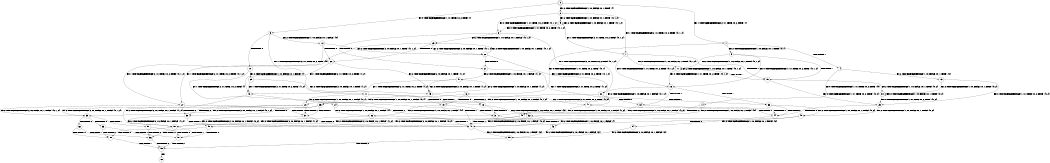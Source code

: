 digraph BCG {
size = "7, 10.5";
center = TRUE;
node [shape = circle];
0 [peripheries = 2];
0 -> 1 [label = "EX !1 !ATOMIC_EXCH_BRANCH (2, +1, TRUE, +0, 2, TRUE) !{}"];
0 -> 2 [label = "EX !2 !ATOMIC_EXCH_BRANCH (1, +0, FALSE, +0, 1, TRUE) !{}"];
0 -> 3 [label = "EX !0 !ATOMIC_EXCH_BRANCH (1, +1, TRUE, +0, 2, TRUE) !{}"];
1 -> 4 [label = "TERMINATE !1"];
1 -> 5 [label = "EX !2 !ATOMIC_EXCH_BRANCH (1, +0, FALSE, +0, 1, TRUE) !{0, 1}"];
1 -> 6 [label = "EX !0 !ATOMIC_EXCH_BRANCH (1, +1, TRUE, +0, 2, TRUE) !{0, 1}"];
2 -> 7 [label = "EX !1 !ATOMIC_EXCH_BRANCH (2, +1, TRUE, +0, 2, TRUE) !{0, 1, 2}"];
2 -> 8 [label = "EX !0 !ATOMIC_EXCH_BRANCH (1, +1, TRUE, +0, 2, TRUE) !{0, 1, 2}"];
2 -> 9 [label = "EX !2 !ATOMIC_EXCH_BRANCH (1, +0, FALSE, +0, 1, TRUE) !{0, 1, 2}"];
3 -> 10 [label = "TERMINATE !0"];
3 -> 11 [label = "EX !1 !ATOMIC_EXCH_BRANCH (2, +1, TRUE, +0, 2, TRUE) !{0}"];
3 -> 12 [label = "EX !2 !ATOMIC_EXCH_BRANCH (1, +0, FALSE, +0, 1, FALSE) !{0}"];
4 -> 13 [label = "EX !2 !ATOMIC_EXCH_BRANCH (1, +0, FALSE, +0, 1, TRUE) !{0}"];
4 -> 14 [label = "EX !0 !ATOMIC_EXCH_BRANCH (1, +1, TRUE, +0, 2, TRUE) !{0}"];
5 -> 15 [label = "TERMINATE !1"];
5 -> 16 [label = "EX !0 !ATOMIC_EXCH_BRANCH (1, +1, TRUE, +0, 2, TRUE) !{0, 1, 2}"];
5 -> 17 [label = "EX !2 !ATOMIC_EXCH_BRANCH (1, +0, FALSE, +0, 1, TRUE) !{0, 1, 2}"];
6 -> 18 [label = "TERMINATE !1"];
6 -> 19 [label = "TERMINATE !0"];
6 -> 20 [label = "EX !2 !ATOMIC_EXCH_BRANCH (1, +0, FALSE, +0, 1, FALSE) !{0, 1}"];
7 -> 15 [label = "TERMINATE !1"];
7 -> 16 [label = "EX !0 !ATOMIC_EXCH_BRANCH (1, +1, TRUE, +0, 2, TRUE) !{0, 1, 2}"];
7 -> 17 [label = "EX !2 !ATOMIC_EXCH_BRANCH (1, +0, FALSE, +0, 1, TRUE) !{0, 1, 2}"];
8 -> 21 [label = "TERMINATE !0"];
8 -> 22 [label = "EX !1 !ATOMIC_EXCH_BRANCH (2, +1, TRUE, +0, 2, TRUE) !{0, 1, 2}"];
8 -> 23 [label = "EX !2 !ATOMIC_EXCH_BRANCH (1, +0, FALSE, +0, 1, FALSE) !{0, 1, 2}"];
9 -> 7 [label = "EX !1 !ATOMIC_EXCH_BRANCH (2, +1, TRUE, +0, 2, TRUE) !{0, 1, 2}"];
9 -> 8 [label = "EX !0 !ATOMIC_EXCH_BRANCH (1, +1, TRUE, +0, 2, TRUE) !{0, 1, 2}"];
9 -> 9 [label = "EX !2 !ATOMIC_EXCH_BRANCH (1, +0, FALSE, +0, 1, TRUE) !{0, 1, 2}"];
10 -> 24 [label = "EX !1 !ATOMIC_EXCH_BRANCH (2, +1, TRUE, +0, 2, TRUE) !{}"];
10 -> 25 [label = "EX !2 !ATOMIC_EXCH_BRANCH (1, +0, FALSE, +0, 1, FALSE) !{}"];
11 -> 18 [label = "TERMINATE !1"];
11 -> 19 [label = "TERMINATE !0"];
11 -> 20 [label = "EX !2 !ATOMIC_EXCH_BRANCH (1, +0, FALSE, +0, 1, FALSE) !{0, 1}"];
12 -> 26 [label = "TERMINATE !0"];
12 -> 27 [label = "EX !1 !ATOMIC_EXCH_BRANCH (2, +1, TRUE, +0, 2, TRUE) !{0, 1, 2}"];
12 -> 28 [label = "EX !2 !ATOMIC_EXCH_BRANCH (2, +0, FALSE, +0, 1, TRUE) !{0, 1, 2}"];
13 -> 29 [label = "EX !0 !ATOMIC_EXCH_BRANCH (1, +1, TRUE, +0, 2, TRUE) !{0, 2}"];
13 -> 30 [label = "EX !2 !ATOMIC_EXCH_BRANCH (1, +0, FALSE, +0, 1, TRUE) !{0, 2}"];
14 -> 31 [label = "TERMINATE !0"];
14 -> 32 [label = "EX !2 !ATOMIC_EXCH_BRANCH (1, +0, FALSE, +0, 1, FALSE) !{0}"];
15 -> 29 [label = "EX !0 !ATOMIC_EXCH_BRANCH (1, +1, TRUE, +0, 2, TRUE) !{0, 2}"];
15 -> 30 [label = "EX !2 !ATOMIC_EXCH_BRANCH (1, +0, FALSE, +0, 1, TRUE) !{0, 2}"];
16 -> 33 [label = "TERMINATE !1"];
16 -> 34 [label = "TERMINATE !0"];
16 -> 35 [label = "EX !2 !ATOMIC_EXCH_BRANCH (1, +0, FALSE, +0, 1, FALSE) !{0, 1, 2}"];
17 -> 15 [label = "TERMINATE !1"];
17 -> 16 [label = "EX !0 !ATOMIC_EXCH_BRANCH (1, +1, TRUE, +0, 2, TRUE) !{0, 1, 2}"];
17 -> 17 [label = "EX !2 !ATOMIC_EXCH_BRANCH (1, +0, FALSE, +0, 1, TRUE) !{0, 1, 2}"];
18 -> 31 [label = "TERMINATE !0"];
18 -> 32 [label = "EX !2 !ATOMIC_EXCH_BRANCH (1, +0, FALSE, +0, 1, FALSE) !{0}"];
19 -> 31 [label = "TERMINATE !1"];
19 -> 36 [label = "EX !2 !ATOMIC_EXCH_BRANCH (1, +0, FALSE, +0, 1, FALSE) !{1}"];
20 -> 37 [label = "TERMINATE !1"];
20 -> 38 [label = "TERMINATE !0"];
20 -> 39 [label = "EX !2 !ATOMIC_EXCH_BRANCH (2, +0, FALSE, +0, 1, FALSE) !{0, 1, 2}"];
21 -> 40 [label = "EX !1 !ATOMIC_EXCH_BRANCH (2, +1, TRUE, +0, 2, TRUE) !{1, 2}"];
21 -> 41 [label = "EX !2 !ATOMIC_EXCH_BRANCH (1, +0, FALSE, +0, 1, FALSE) !{1, 2}"];
22 -> 33 [label = "TERMINATE !1"];
22 -> 34 [label = "TERMINATE !0"];
22 -> 35 [label = "EX !2 !ATOMIC_EXCH_BRANCH (1, +0, FALSE, +0, 1, FALSE) !{0, 1, 2}"];
23 -> 26 [label = "TERMINATE !0"];
23 -> 27 [label = "EX !1 !ATOMIC_EXCH_BRANCH (2, +1, TRUE, +0, 2, TRUE) !{0, 1, 2}"];
23 -> 28 [label = "EX !2 !ATOMIC_EXCH_BRANCH (2, +0, FALSE, +0, 1, TRUE) !{0, 1, 2}"];
24 -> 31 [label = "TERMINATE !1"];
24 -> 36 [label = "EX !2 !ATOMIC_EXCH_BRANCH (1, +0, FALSE, +0, 1, FALSE) !{1}"];
25 -> 42 [label = "EX !1 !ATOMIC_EXCH_BRANCH (2, +1, TRUE, +0, 2, TRUE) !{1, 2}"];
25 -> 43 [label = "EX !2 !ATOMIC_EXCH_BRANCH (2, +0, FALSE, +0, 1, TRUE) !{1, 2}"];
26 -> 42 [label = "EX !1 !ATOMIC_EXCH_BRANCH (2, +1, TRUE, +0, 2, TRUE) !{1, 2}"];
26 -> 43 [label = "EX !2 !ATOMIC_EXCH_BRANCH (2, +0, FALSE, +0, 1, TRUE) !{1, 2}"];
27 -> 37 [label = "TERMINATE !1"];
27 -> 38 [label = "TERMINATE !0"];
27 -> 39 [label = "EX !2 !ATOMIC_EXCH_BRANCH (2, +0, FALSE, +0, 1, FALSE) !{0, 1, 2}"];
28 -> 21 [label = "TERMINATE !0"];
28 -> 22 [label = "EX !1 !ATOMIC_EXCH_BRANCH (2, +1, TRUE, +0, 2, TRUE) !{0, 1, 2}"];
28 -> 23 [label = "EX !2 !ATOMIC_EXCH_BRANCH (1, +0, FALSE, +0, 1, FALSE) !{0, 1, 2}"];
29 -> 44 [label = "TERMINATE !0"];
29 -> 45 [label = "EX !2 !ATOMIC_EXCH_BRANCH (1, +0, FALSE, +0, 1, FALSE) !{0, 2}"];
30 -> 29 [label = "EX !0 !ATOMIC_EXCH_BRANCH (1, +1, TRUE, +0, 2, TRUE) !{0, 2}"];
30 -> 30 [label = "EX !2 !ATOMIC_EXCH_BRANCH (1, +0, FALSE, +0, 1, TRUE) !{0, 2}"];
31 -> 46 [label = "EX !2 !ATOMIC_EXCH_BRANCH (1, +0, FALSE, +0, 1, FALSE) !{}"];
32 -> 47 [label = "TERMINATE !0"];
32 -> 48 [label = "EX !2 !ATOMIC_EXCH_BRANCH (2, +0, FALSE, +0, 1, FALSE) !{0, 2}"];
33 -> 44 [label = "TERMINATE !0"];
33 -> 45 [label = "EX !2 !ATOMIC_EXCH_BRANCH (1, +0, FALSE, +0, 1, FALSE) !{0, 2}"];
34 -> 44 [label = "TERMINATE !1"];
34 -> 49 [label = "EX !2 !ATOMIC_EXCH_BRANCH (1, +0, FALSE, +0, 1, FALSE) !{1, 2}"];
35 -> 37 [label = "TERMINATE !1"];
35 -> 38 [label = "TERMINATE !0"];
35 -> 39 [label = "EX !2 !ATOMIC_EXCH_BRANCH (2, +0, FALSE, +0, 1, FALSE) !{0, 1, 2}"];
36 -> 47 [label = "TERMINATE !1"];
36 -> 50 [label = "EX !2 !ATOMIC_EXCH_BRANCH (2, +0, FALSE, +0, 1, FALSE) !{1, 2}"];
37 -> 47 [label = "TERMINATE !0"];
37 -> 48 [label = "EX !2 !ATOMIC_EXCH_BRANCH (2, +0, FALSE, +0, 1, FALSE) !{0, 2}"];
38 -> 47 [label = "TERMINATE !1"];
38 -> 50 [label = "EX !2 !ATOMIC_EXCH_BRANCH (2, +0, FALSE, +0, 1, FALSE) !{1, 2}"];
39 -> 51 [label = "TERMINATE !1"];
39 -> 52 [label = "TERMINATE !2"];
39 -> 53 [label = "TERMINATE !0"];
40 -> 44 [label = "TERMINATE !1"];
40 -> 49 [label = "EX !2 !ATOMIC_EXCH_BRANCH (1, +0, FALSE, +0, 1, FALSE) !{1, 2}"];
41 -> 42 [label = "EX !1 !ATOMIC_EXCH_BRANCH (2, +1, TRUE, +0, 2, TRUE) !{1, 2}"];
41 -> 43 [label = "EX !2 !ATOMIC_EXCH_BRANCH (2, +0, FALSE, +0, 1, TRUE) !{1, 2}"];
42 -> 47 [label = "TERMINATE !1"];
42 -> 50 [label = "EX !2 !ATOMIC_EXCH_BRANCH (2, +0, FALSE, +0, 1, FALSE) !{1, 2}"];
43 -> 40 [label = "EX !1 !ATOMIC_EXCH_BRANCH (2, +1, TRUE, +0, 2, TRUE) !{1, 2}"];
43 -> 41 [label = "EX !2 !ATOMIC_EXCH_BRANCH (1, +0, FALSE, +0, 1, FALSE) !{1, 2}"];
44 -> 54 [label = "EX !2 !ATOMIC_EXCH_BRANCH (1, +0, FALSE, +0, 1, FALSE) !{2}"];
45 -> 47 [label = "TERMINATE !0"];
45 -> 48 [label = "EX !2 !ATOMIC_EXCH_BRANCH (2, +0, FALSE, +0, 1, FALSE) !{0, 2}"];
46 -> 55 [label = "EX !2 !ATOMIC_EXCH_BRANCH (2, +0, FALSE, +0, 1, FALSE) !{2}"];
47 -> 55 [label = "EX !2 !ATOMIC_EXCH_BRANCH (2, +0, FALSE, +0, 1, FALSE) !{2}"];
48 -> 56 [label = "TERMINATE !2"];
48 -> 57 [label = "TERMINATE !0"];
49 -> 47 [label = "TERMINATE !1"];
49 -> 50 [label = "EX !2 !ATOMIC_EXCH_BRANCH (2, +0, FALSE, +0, 1, FALSE) !{1, 2}"];
50 -> 57 [label = "TERMINATE !1"];
50 -> 58 [label = "TERMINATE !2"];
51 -> 56 [label = "TERMINATE !2"];
51 -> 57 [label = "TERMINATE !0"];
52 -> 56 [label = "TERMINATE !1"];
52 -> 58 [label = "TERMINATE !0"];
53 -> 57 [label = "TERMINATE !1"];
53 -> 58 [label = "TERMINATE !2"];
54 -> 55 [label = "EX !2 !ATOMIC_EXCH_BRANCH (2, +0, FALSE, +0, 1, FALSE) !{2}"];
55 -> 59 [label = "TERMINATE !2"];
56 -> 59 [label = "TERMINATE !0"];
57 -> 59 [label = "TERMINATE !2"];
58 -> 59 [label = "TERMINATE !1"];
59 -> 60 [label = "exit"];
}

